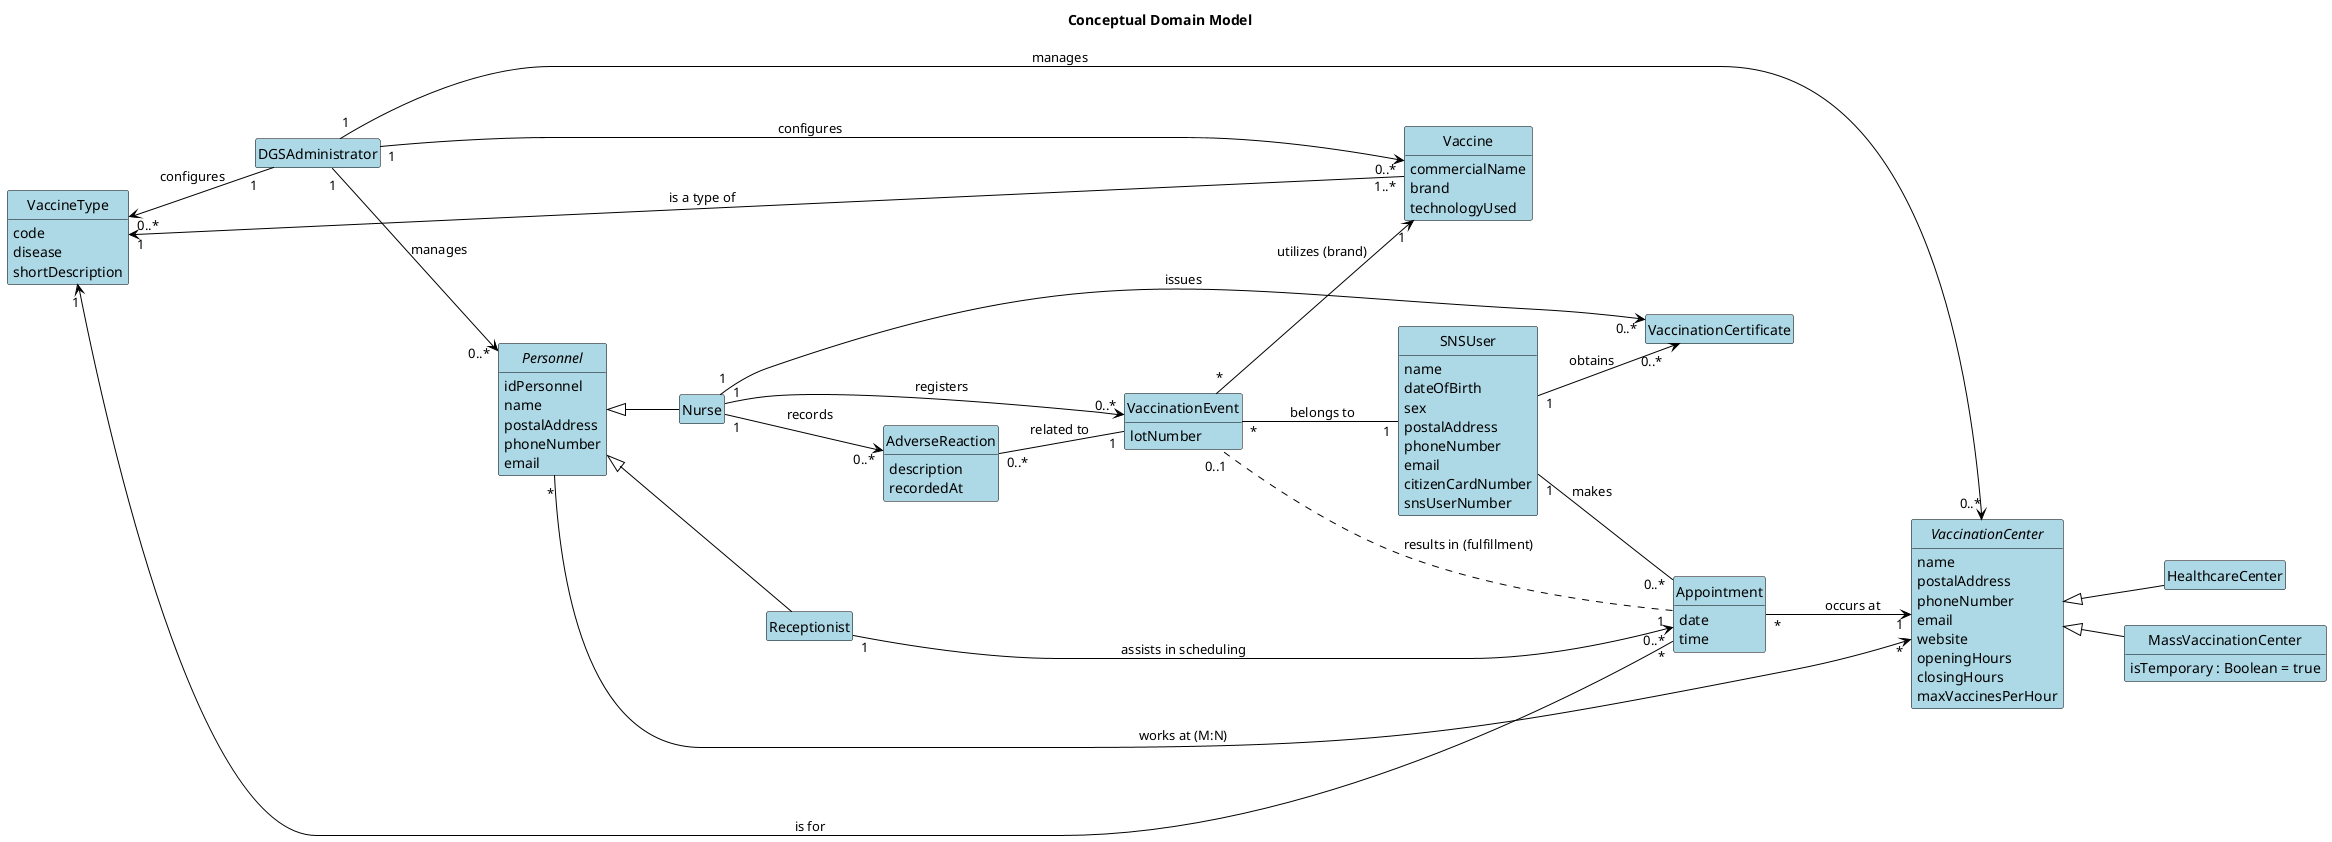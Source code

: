 @startuml
' --- Configuration (English) ---
left to right direction

skinparam class {
    BackgroundColor LightBlue
    BorderColor Black
    ArrowColor Black
}
skinparam ArrowColor Black
hide empty members
hide circle
title Conceptual Domain Model

' ------------------------------------------------------------------
' --- Classes (Grouping via explicit positioning) ---
' ------------------------------------------------------------------

' --- Core Entities (Left Side) ---
class SNSUser {
    name
    dateOfBirth
    sex
    postalAddress
    phoneNumber
    email
    citizenCardNumber
    snsUserNumber
}

class Appointment {
    date
    time
}

class VaccinationEvent {
    lotNumber
}

class VaccinationCertificate {
}

' *** CLASSE ADICIONADA ***
class AdverseReaction {
    description
    recordedAt
}


' --- Personnel and Roles (Central/Top) ---
abstract class Personnel {
    idPersonnel
    name
    postalAddress
    phoneNumber
    email
}

class Receptionist {
}

class Nurse {
}

class DGSAdministrator {
}

Personnel <|-- Receptionist
Personnel <|-- Nurse


' --- Vaccines and Data (Bottom) ---
class VaccineType {
    code
    disease
    shortDescription
}

class Vaccine {
    commercialName
    brand
    technologyUsed
}


' --- Vaccination Centers (Right Side) ---
abstract class VaccinationCenter {
    name
    postalAddress
    phoneNumber
    email
    website
    openingHours
    closingHours
    maxVaccinesPerHour
}

class HealthcareCenter {
}

class MassVaccinationCenter {
    isTemporary : Boolean = true
}

VaccinationCenter <|-- HealthcareCenter
VaccinationCenter <|-- MassVaccinationCenter


' ------------------------------------------------------------------
' --- RELATIONSHIPS (RELACÕES E DIRECIONALIDADE) ---
' ------------------------------------------------------------------

' --- Core Flow (User -> Appointment -> Event) ---
SNSUser "1" -- "0..*" Appointment : makes
Appointment "1" .. "0..1" VaccinationEvent : results in (fulfillment)
VaccinationEvent "*" -- "1" SNSUser :belongs to


' --- Centers and Logistics ---
Appointment "*" --> "1" VaccinationCenter : occurs at
Personnel "*" -right-> "*" VaccinationCenter :  works at (M:N)
Receptionist "1" -down-> "0..*" Appointment : assists in scheduling


' --- Vaccines ---
Vaccine "1..*" --> "1" VaccineType : is a type of
Appointment "*" --> "1" VaccineType : is for
VaccinationEvent "*" --> "1" Vaccine : utilizes (brand)


' --- Documents and Nurse Actions ---
SNSUser "1" --> "0..*" VaccinationCertificate : obtains
Nurse "1" -down-> "0..*" VaccinationEvent : registers
Nurse "1" -right-> "0..*" VaccinationCertificate : issues

' *** RELAÇÕES ADICIONADAS ***
Nurse "1" --> "0..*" AdverseReaction : records
AdverseReaction "0..*" -- "1" VaccinationEvent : related to


' --- Administration and Management ---
DGSAdministrator "1" -down-> "0..*" VaccinationCenter : manages
DGSAdministrator "1" -down-> "0..*" Personnel : manages
DGSAdministrator "1" -down-> "0..*" Vaccine : configures
DGSAdministrator "1" -up-> "0..*" VaccineType : configures
@enduml
